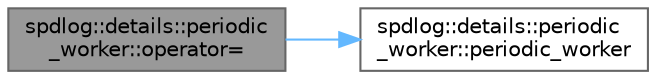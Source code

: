 digraph "spdlog::details::periodic_worker::operator="
{
 // LATEX_PDF_SIZE
  bgcolor="transparent";
  edge [fontname=Helvetica,fontsize=10,labelfontname=Helvetica,labelfontsize=10];
  node [fontname=Helvetica,fontsize=10,shape=box,height=0.2,width=0.4];
  rankdir="LR";
  Node1 [id="Node000001",label="spdlog::details::periodic\l_worker::operator=",height=0.2,width=0.4,color="gray40", fillcolor="grey60", style="filled", fontcolor="black",tooltip=" "];
  Node1 -> Node2 [id="edge1_Node000001_Node000002",color="steelblue1",style="solid",tooltip=" "];
  Node2 [id="Node000002",label="spdlog::details::periodic\l_worker::periodic_worker",height=0.2,width=0.4,color="grey40", fillcolor="white", style="filled",URL="$classspdlog_1_1details_1_1periodic__worker.html#ab6ef69c680ef45e3fa1e7f0317fbd45c",tooltip=" "];
}
